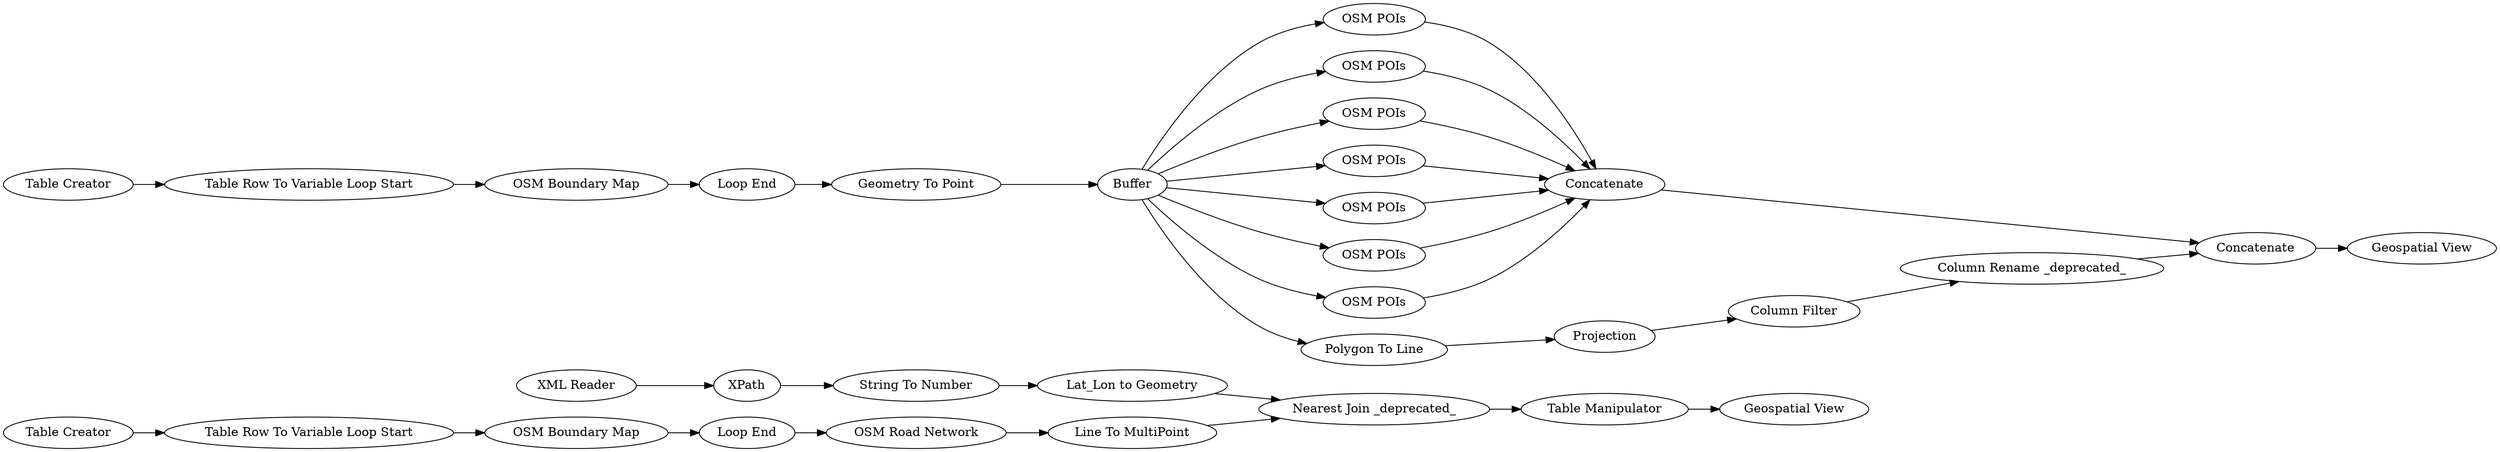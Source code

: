 digraph {
	"-1881687871039590426_81" [label="Table Manipulator"]
	"-1881687871039590426_75" [label="Nearest Join _deprecated_"]
	"-1881687871039590426_30" [label="OSM POIs"]
	"-1881687871039590426_16" [label="Geospatial View"]
	"-1881687871039590426_9" [label=Buffer]
	"-1881687871039590426_4" [label="Table Row To Variable Loop Start"]
	"-1881687871039590426_2" [label="OSM Boundary Map"]
	"-1881687871039590426_25" [label="OSM POIs"]
	"-1881687871039590426_58" [label="Loop End"]
	"-1881687871039590426_72" [label="String To Number"]
	"-1881687871039590426_14" [label="OSM POIs"]
	"-1881687871039590426_19" [label=Projection]
	"-1881687871039590426_22" [label="Column Rename _deprecated_"]
	"-1881687871039590426_57" [label="Table Row To Variable Loop Start"]
	"-1881687871039590426_77" [label="Lat_Lon to Geometry"]
	"-1881687871039590426_28" [label="OSM POIs"]
	"-1881687871039590426_56" [label="OSM Boundary Map"]
	"-1881687871039590426_26" [label="OSM POIs"]
	"-1881687871039590426_5" [label="Loop End"]
	"-1881687871039590426_73" [label="Line To MultiPoint"]
	"-1881687871039590426_82" [label=Concatenate]
	"-1881687871039590426_23" [label="Column Filter"]
	"-1881687871039590426_8" [label="Geometry To Point"]
	"-1881687871039590426_55" [label="Table Creator"]
	"-1881687871039590426_1" [label="Table Creator"]
	"-1881687871039590426_79" [label="Geospatial View"]
	"-1881687871039590426_29" [label="OSM POIs"]
	"-1881687871039590426_65" [label="XML Reader"]
	"-1881687871039590426_21" [label="Polygon To Line"]
	"-1881687871039590426_20" [label=Concatenate]
	"-1881687871039590426_66" [label=XPath]
	"-1881687871039590426_59" [label="OSM Road Network"]
	"-1881687871039590426_24" [label="OSM POIs"]
	"-1881687871039590426_73" -> "-1881687871039590426_75"
	"-1881687871039590426_28" -> "-1881687871039590426_82"
	"-1881687871039590426_9" -> "-1881687871039590426_29"
	"-1881687871039590426_4" -> "-1881687871039590426_2"
	"-1881687871039590426_9" -> "-1881687871039590426_14"
	"-1881687871039590426_66" -> "-1881687871039590426_72"
	"-1881687871039590426_22" -> "-1881687871039590426_20"
	"-1881687871039590426_25" -> "-1881687871039590426_82"
	"-1881687871039590426_24" -> "-1881687871039590426_82"
	"-1881687871039590426_55" -> "-1881687871039590426_57"
	"-1881687871039590426_58" -> "-1881687871039590426_59"
	"-1881687871039590426_75" -> "-1881687871039590426_81"
	"-1881687871039590426_2" -> "-1881687871039590426_5"
	"-1881687871039590426_72" -> "-1881687871039590426_77"
	"-1881687871039590426_21" -> "-1881687871039590426_19"
	"-1881687871039590426_19" -> "-1881687871039590426_23"
	"-1881687871039590426_30" -> "-1881687871039590426_82"
	"-1881687871039590426_82" -> "-1881687871039590426_20"
	"-1881687871039590426_14" -> "-1881687871039590426_82"
	"-1881687871039590426_20" -> "-1881687871039590426_16"
	"-1881687871039590426_29" -> "-1881687871039590426_82"
	"-1881687871039590426_59" -> "-1881687871039590426_73"
	"-1881687871039590426_9" -> "-1881687871039590426_30"
	"-1881687871039590426_65" -> "-1881687871039590426_66"
	"-1881687871039590426_9" -> "-1881687871039590426_25"
	"-1881687871039590426_9" -> "-1881687871039590426_24"
	"-1881687871039590426_77" -> "-1881687871039590426_75"
	"-1881687871039590426_57" -> "-1881687871039590426_56"
	"-1881687871039590426_9" -> "-1881687871039590426_26"
	"-1881687871039590426_56" -> "-1881687871039590426_58"
	"-1881687871039590426_26" -> "-1881687871039590426_82"
	"-1881687871039590426_5" -> "-1881687871039590426_8"
	"-1881687871039590426_1" -> "-1881687871039590426_4"
	"-1881687871039590426_23" -> "-1881687871039590426_22"
	"-1881687871039590426_9" -> "-1881687871039590426_28"
	"-1881687871039590426_8" -> "-1881687871039590426_9"
	"-1881687871039590426_9" -> "-1881687871039590426_21"
	"-1881687871039590426_81" -> "-1881687871039590426_79"
	rankdir=LR
}
